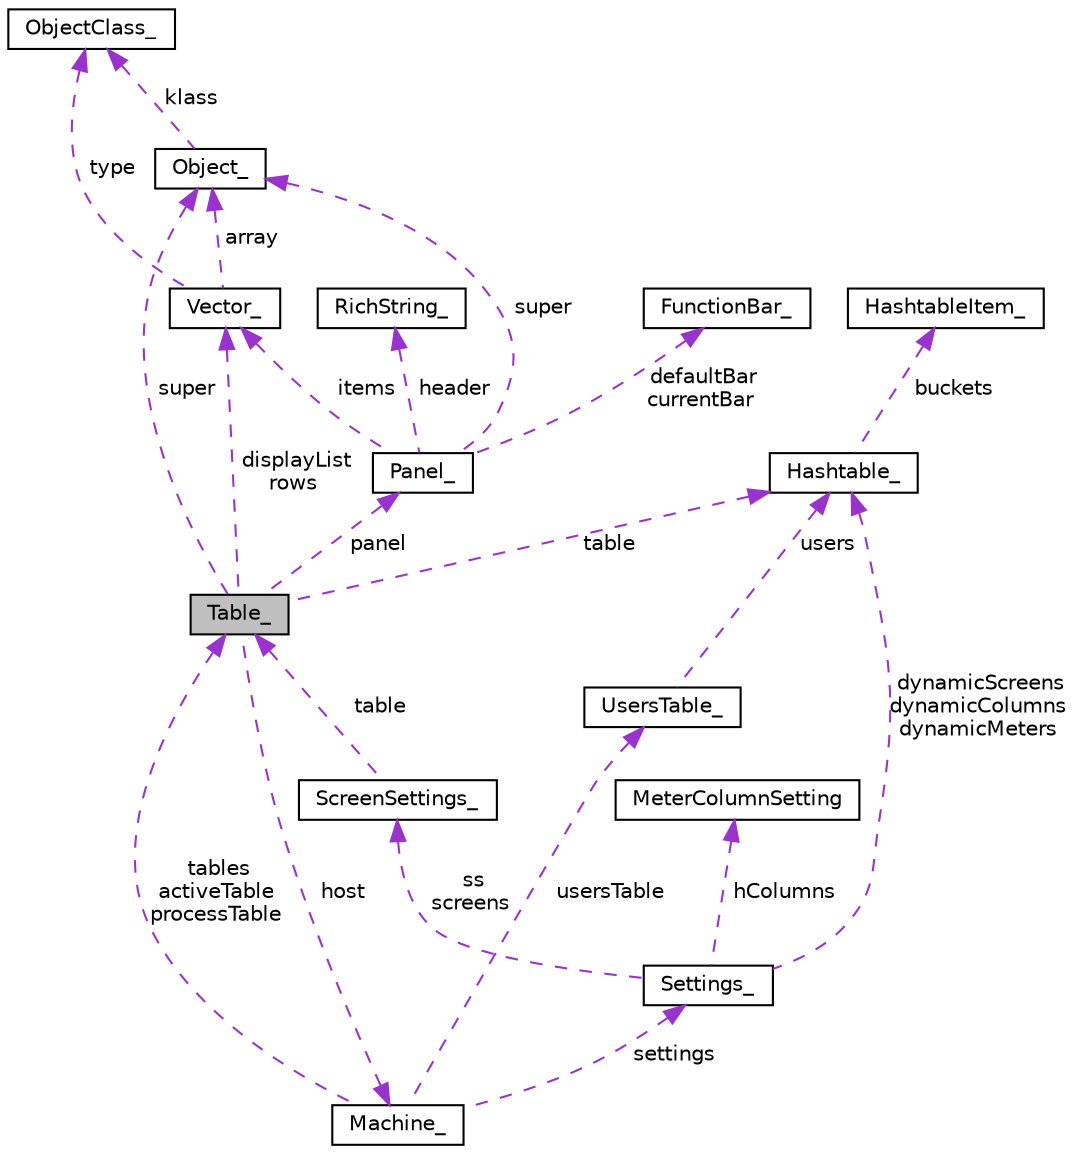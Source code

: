digraph "Table_"
{
  edge [fontname="Helvetica",fontsize="10",labelfontname="Helvetica",labelfontsize="10"];
  node [fontname="Helvetica",fontsize="10",shape=record];
  Node1 [label="Table_",height=0.2,width=0.4,color="black", fillcolor="grey75", style="filled", fontcolor="black"];
  Node2 -> Node1 [dir="back",color="darkorchid3",fontsize="10",style="dashed",label=" displayList\nrows" ,fontname="Helvetica"];
  Node2 [label="Vector_",height=0.2,width=0.4,color="black", fillcolor="white", style="filled",URL="$structVector__.html"];
  Node3 -> Node2 [dir="back",color="darkorchid3",fontsize="10",style="dashed",label=" type" ,fontname="Helvetica"];
  Node3 [label="ObjectClass_",height=0.2,width=0.4,color="black", fillcolor="white", style="filled",URL="$structObjectClass__.html"];
  Node4 -> Node2 [dir="back",color="darkorchid3",fontsize="10",style="dashed",label=" array" ,fontname="Helvetica"];
  Node4 [label="Object_",height=0.2,width=0.4,color="black", fillcolor="white", style="filled",URL="$structObject__.html"];
  Node3 -> Node4 [dir="back",color="darkorchid3",fontsize="10",style="dashed",label=" klass" ,fontname="Helvetica"];
  Node5 -> Node1 [dir="back",color="darkorchid3",fontsize="10",style="dashed",label=" host" ,fontname="Helvetica"];
  Node5 [label="Machine_",height=0.2,width=0.4,color="black", fillcolor="white", style="filled",URL="$structMachine__.html"];
  Node1 -> Node5 [dir="back",color="darkorchid3",fontsize="10",style="dashed",label=" tables\nactiveTable\nprocessTable" ,fontname="Helvetica"];
  Node6 -> Node5 [dir="back",color="darkorchid3",fontsize="10",style="dashed",label=" settings" ,fontname="Helvetica"];
  Node6 [label="Settings_",height=0.2,width=0.4,color="black", fillcolor="white", style="filled",URL="$structSettings__.html"];
  Node7 -> Node6 [dir="back",color="darkorchid3",fontsize="10",style="dashed",label=" ss\nscreens" ,fontname="Helvetica"];
  Node7 [label="ScreenSettings_",height=0.2,width=0.4,color="black", fillcolor="white", style="filled",URL="$structScreenSettings__.html"];
  Node1 -> Node7 [dir="back",color="darkorchid3",fontsize="10",style="dashed",label=" table" ,fontname="Helvetica"];
  Node8 -> Node6 [dir="back",color="darkorchid3",fontsize="10",style="dashed",label=" dynamicScreens\ndynamicColumns\ndynamicMeters" ,fontname="Helvetica"];
  Node8 [label="Hashtable_",height=0.2,width=0.4,color="black", fillcolor="white", style="filled",URL="$structHashtable__.html"];
  Node9 -> Node8 [dir="back",color="darkorchid3",fontsize="10",style="dashed",label=" buckets" ,fontname="Helvetica"];
  Node9 [label="HashtableItem_",height=0.2,width=0.4,color="black", fillcolor="white", style="filled",URL="$structHashtableItem__.html"];
  Node10 -> Node6 [dir="back",color="darkorchid3",fontsize="10",style="dashed",label=" hColumns" ,fontname="Helvetica"];
  Node10 [label="MeterColumnSetting",height=0.2,width=0.4,color="black", fillcolor="white", style="filled",URL="$structMeterColumnSetting.html"];
  Node11 -> Node5 [dir="back",color="darkorchid3",fontsize="10",style="dashed",label=" usersTable" ,fontname="Helvetica"];
  Node11 [label="UsersTable_",height=0.2,width=0.4,color="black", fillcolor="white", style="filled",URL="$structUsersTable__.html"];
  Node8 -> Node11 [dir="back",color="darkorchid3",fontsize="10",style="dashed",label=" users" ,fontname="Helvetica"];
  Node8 -> Node1 [dir="back",color="darkorchid3",fontsize="10",style="dashed",label=" table" ,fontname="Helvetica"];
  Node12 -> Node1 [dir="back",color="darkorchid3",fontsize="10",style="dashed",label=" panel" ,fontname="Helvetica"];
  Node12 [label="Panel_",height=0.2,width=0.4,color="black", fillcolor="white", style="filled",URL="$structPanel__.html"];
  Node2 -> Node12 [dir="back",color="darkorchid3",fontsize="10",style="dashed",label=" items" ,fontname="Helvetica"];
  Node13 -> Node12 [dir="back",color="darkorchid3",fontsize="10",style="dashed",label=" header" ,fontname="Helvetica"];
  Node13 [label="RichString_",height=0.2,width=0.4,color="black", fillcolor="white", style="filled",URL="$structRichString__.html"];
  Node14 -> Node12 [dir="back",color="darkorchid3",fontsize="10",style="dashed",label=" defaultBar\ncurrentBar" ,fontname="Helvetica"];
  Node14 [label="FunctionBar_",height=0.2,width=0.4,color="black", fillcolor="white", style="filled",URL="$structFunctionBar__.html"];
  Node4 -> Node12 [dir="back",color="darkorchid3",fontsize="10",style="dashed",label=" super" ,fontname="Helvetica"];
  Node4 -> Node1 [dir="back",color="darkorchid3",fontsize="10",style="dashed",label=" super" ,fontname="Helvetica"];
}
